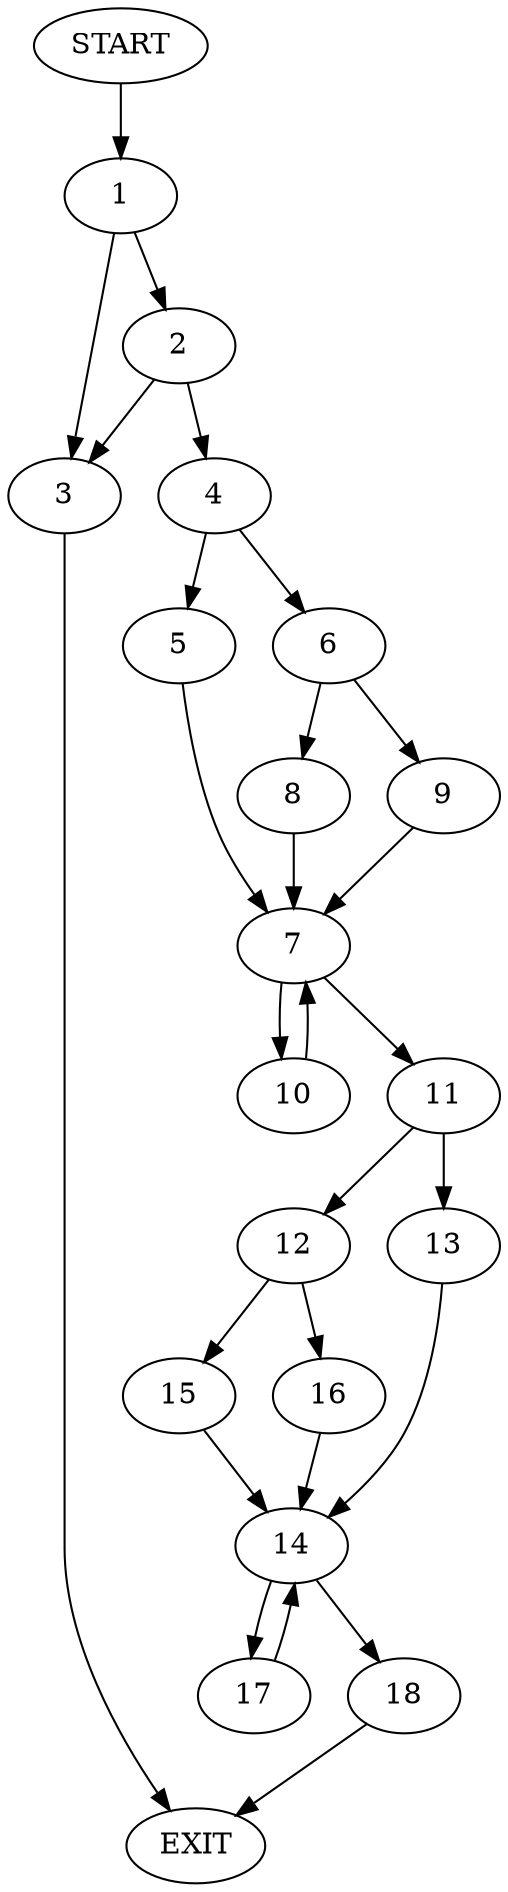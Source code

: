 digraph {
0 [label="START"]
19 [label="EXIT"]
0 -> 1
1 -> 2
1 -> 3
2 -> 3
2 -> 4
3 -> 19
4 -> 5
4 -> 6
5 -> 7
6 -> 8
6 -> 9
7 -> 10
7 -> 11
9 -> 7
8 -> 7
10 -> 7
11 -> 12
11 -> 13
13 -> 14
12 -> 15
12 -> 16
14 -> 17
14 -> 18
16 -> 14
15 -> 14
17 -> 14
18 -> 19
}
